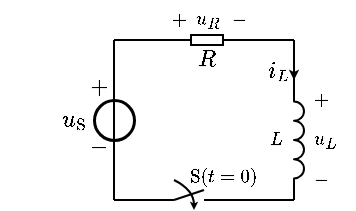 <mxfile version="17.2.1" type="device"><diagram id="GKFYhbHTQyAXwHbGks0D" name="第 1 页"><mxGraphModel dx="262" dy="190" grid="1" gridSize="5" guides="1" tooltips="1" connect="1" arrows="1" fold="1" page="1" pageScale="1" pageWidth="827" pageHeight="1169" math="1" shadow="0"><root><mxCell id="0"/><mxCell id="1" parent="0"/><mxCell id="8Bmr7UU7ZexVVD80fku--52" value="$$i_L$$" style="text;html=1;resizable=1;autosize=1;align=center;verticalAlign=middle;points=[];fillColor=none;strokeColor=none;rounded=0;fontSize=10;movable=1;rotatable=1;deletable=1;editable=1;connectable=0;" parent="1" vertex="1"><mxGeometry x="248" y="275" width="17" height="20" as="geometry"/></mxCell><mxCell id="8Bmr7UU7ZexVVD80fku--46" value="" style="pointerEvents=1;verticalLabelPosition=bottom;shadow=0;dashed=0;align=center;html=1;verticalAlign=top;shape=mxgraph.electrical.inductors.inductor_3;direction=south;deletable=1;fixDash=0;snapToPoint=0;comic=0;sketch=0;strokeWidth=1;" parent="1" vertex="1"><mxGeometry x="265" y="290" width="5" height="60" as="geometry"/></mxCell><mxCell id="jx14LvxWViafD4RgYP5I-6" value="$$L$$" style="text;html=1;align=center;verticalAlign=middle;resizable=1;points=[];autosize=1;strokeColor=none;fillColor=none;fontSize=8;movable=1;rotatable=1;deletable=1;editable=1;connectable=1;" parent="1" vertex="1"><mxGeometry x="250" y="312.5" width="11" height="15" as="geometry"/></mxCell><mxCell id="8Bmr7UU7ZexVVD80fku--3" value="$$R$$" style="text;html=1;resizable=1;autosize=1;align=center;verticalAlign=middle;points=[];fillColor=none;strokeColor=none;rounded=0;fontSize=10;movable=1;rotatable=1;deletable=1;editable=1;connectable=1;" parent="1" vertex="1"><mxGeometry x="213" y="270" width="15" height="20" as="geometry"/></mxCell><mxCell id="8Bmr7UU7ZexVVD80fku--4" value="" style="endArrow=none;html=1;rounded=0;fontSize=10;startSize=4;endSize=4;entryX=1;entryY=0.5;entryDx=0;entryDy=0;entryPerimeter=0;" parent="1" target="8Bmr7UU7ZexVVD80fku--5" edge="1"><mxGeometry width="50" height="50" relative="1" as="geometry"><mxPoint x="175" y="270" as="sourcePoint"/><mxPoint x="449.5" y="190.5" as="targetPoint"/></mxGeometry></mxCell><mxCell id="8Bmr7UU7ZexVVD80fku--5" value="" style="pointerEvents=1;verticalLabelPosition=bottom;shadow=0;dashed=0;align=center;html=1;verticalAlign=top;shape=mxgraph.electrical.resistors.resistor_1;fontSize=10;direction=west;" parent="1" vertex="1"><mxGeometry x="209" y="267.5" width="25" height="5" as="geometry"/></mxCell><mxCell id="8Bmr7UU7ZexVVD80fku--6" value="" style="endArrow=none;html=1;rounded=0;fontSize=10;startSize=4;endSize=4;exitX=0;exitY=0.5;exitDx=0;exitDy=0;exitPerimeter=0;" parent="1" source="8Bmr7UU7ZexVVD80fku--5" edge="1"><mxGeometry width="50" height="50" relative="1" as="geometry"><mxPoint x="412" y="175.5" as="sourcePoint"/><mxPoint x="265" y="270" as="targetPoint"/></mxGeometry></mxCell><mxCell id="8Bmr7UU7ZexVVD80fku--49" value="" style="endArrow=none;html=1;rounded=0;fontSize=8;startSize=3;endSize=1;strokeWidth=1;" parent="1" edge="1"><mxGeometry width="50" height="50" relative="1" as="geometry"><mxPoint x="265" y="290" as="sourcePoint"/><mxPoint x="265" y="270" as="targetPoint"/></mxGeometry></mxCell><mxCell id="8Bmr7UU7ZexVVD80fku--51" value="" style="endArrow=classic;html=1;rounded=0;fontSize=10;endSize=2;" parent="1" edge="1"><mxGeometry width="50" height="50" relative="1" as="geometry"><mxPoint x="265" y="280" as="sourcePoint"/><mxPoint x="265" y="290" as="targetPoint"/></mxGeometry></mxCell><mxCell id="zvIAaxhqo9_3CnLD2hQQ-7" value="$$u_R$$" style="text;html=1;align=center;verticalAlign=middle;resizable=1;points=[];autosize=1;strokeColor=none;fillColor=none;fontSize=8;movable=1;rotatable=1;deletable=1;editable=1;connectable=1;" parent="1" vertex="1"><mxGeometry x="213" y="250" width="17" height="20" as="geometry"/></mxCell><mxCell id="zvIAaxhqo9_3CnLD2hQQ-8" value="$$-$$" style="text;resizable=1;autosize=1;align=center;verticalAlign=middle;points=[];fillColor=none;strokeColor=none;rounded=0;html=1;imageAspect=1;noLabel=0;recursiveResize=1;expand=1;editable=1;movable=1;rotatable=1;deletable=1;connectable=0;comic=0;fontSize=8;" parent="1" vertex="1"><mxGeometry x="229" y="255" width="15" height="10" as="geometry"/></mxCell><mxCell id="zvIAaxhqo9_3CnLD2hQQ-9" value="$$+$$" style="text;html=1;resizable=1;autosize=1;align=center;verticalAlign=middle;points=[];fillColor=none;strokeColor=none;rounded=0;movable=1;rotatable=1;deletable=1;editable=1;connectable=0;fontSize=8;" parent="1" vertex="1"><mxGeometry x="199" y="255" width="15" height="10" as="geometry"/></mxCell><mxCell id="zvIAaxhqo9_3CnLD2hQQ-10" value="$$-$$" style="text;resizable=1;autosize=1;align=center;verticalAlign=middle;points=[];fillColor=none;strokeColor=none;rounded=0;html=1;imageAspect=1;noLabel=0;recursiveResize=1;expand=1;editable=1;movable=1;rotatable=1;deletable=1;connectable=0;comic=0;fontSize=10;" parent="1" vertex="1"><mxGeometry x="159.0" y="312.5" width="15" height="20" as="geometry"/></mxCell><mxCell id="zvIAaxhqo9_3CnLD2hQQ-11" value="$$+$$" style="text;html=1;resizable=1;autosize=1;align=center;verticalAlign=middle;points=[];fillColor=none;strokeColor=none;rounded=0;movable=1;rotatable=1;deletable=1;editable=1;connectable=0;fontSize=10;" parent="1" vertex="1"><mxGeometry x="159.0" y="283" width="15" height="20" as="geometry"/></mxCell><mxCell id="zvIAaxhqo9_3CnLD2hQQ-12" value="" style="ellipse;whiteSpace=wrap;html=1;aspect=fixed;labelBorderColor=none;fontSize=10;strokeColor=default;strokeWidth=1.5;fillColor=none;" parent="1" vertex="1"><mxGeometry x="165" y="300" width="20" height="20" as="geometry"/></mxCell><mxCell id="zvIAaxhqo9_3CnLD2hQQ-13" value="" style="endArrow=none;html=1;rounded=0;fontSize=10;startSize=4;endSize=4;" parent="1" edge="1"><mxGeometry width="50" height="50" relative="1" as="geometry"><mxPoint x="175" y="350" as="sourcePoint"/><mxPoint x="175" y="270" as="targetPoint"/></mxGeometry></mxCell><mxCell id="zvIAaxhqo9_3CnLD2hQQ-14" value="\(u_\mathrm{S}\)" style="text;html=1;resizable=1;autosize=1;align=center;verticalAlign=middle;points=[];fillColor=none;strokeColor=none;rounded=0;comic=0;movable=1;rotatable=1;deletable=1;editable=1;connectable=0;fontSize=10;" parent="1" vertex="1"><mxGeometry x="145" y="300" width="20" height="20" as="geometry"/></mxCell><mxCell id="zvIAaxhqo9_3CnLD2hQQ-15" value="$$+$$" style="text;html=1;resizable=1;autosize=1;align=center;verticalAlign=middle;points=[];fillColor=none;strokeColor=none;rounded=0;movable=1;rotatable=1;deletable=1;editable=1;connectable=0;fontSize=8;" parent="1" vertex="1"><mxGeometry x="270" y="295" width="15" height="10" as="geometry"/></mxCell><mxCell id="zvIAaxhqo9_3CnLD2hQQ-16" value="$$-$$" style="text;resizable=1;autosize=1;align=center;verticalAlign=middle;points=[];fillColor=none;strokeColor=none;rounded=0;html=1;imageAspect=1;noLabel=0;recursiveResize=1;expand=1;editable=1;movable=1;rotatable=1;deletable=1;connectable=0;comic=0;fontSize=8;" parent="1" vertex="1"><mxGeometry x="270" y="335" width="15" height="10" as="geometry"/></mxCell><mxCell id="zvIAaxhqo9_3CnLD2hQQ-17" value="$$u_L$$" style="text;html=1;align=center;verticalAlign=middle;resizable=1;points=[];autosize=1;strokeColor=none;fillColor=none;fontSize=8;movable=1;rotatable=1;deletable=1;editable=1;connectable=1;" parent="1" vertex="1"><mxGeometry x="270" y="310" width="19" height="20" as="geometry"/></mxCell><mxCell id="vRkOQJje6p8n8pdxDlxU-1" value="" style="endArrow=none;html=1;rounded=0;entryX=1;entryY=1;entryDx=0;entryDy=0;entryPerimeter=0;" edge="1" parent="1" target="8Bmr7UU7ZexVVD80fku--46"><mxGeometry width="50" height="50" relative="1" as="geometry"><mxPoint x="220" y="350" as="sourcePoint"/><mxPoint x="255" y="350" as="targetPoint"/></mxGeometry></mxCell><mxCell id="vRkOQJje6p8n8pdxDlxU-2" value="" style="endArrow=none;html=1;rounded=0;" edge="1" parent="1"><mxGeometry width="50" height="50" relative="1" as="geometry"><mxPoint x="175" y="350" as="sourcePoint"/><mxPoint x="205" y="350" as="targetPoint"/></mxGeometry></mxCell><mxCell id="vRkOQJje6p8n8pdxDlxU-3" value="" style="endArrow=none;html=1;rounded=0;" edge="1" parent="1"><mxGeometry width="50" height="50" relative="1" as="geometry"><mxPoint x="220" y="345" as="sourcePoint"/><mxPoint x="205" y="350" as="targetPoint"/></mxGeometry></mxCell><mxCell id="vRkOQJje6p8n8pdxDlxU-4" value="" style="curved=1;endArrow=none;html=1;rounded=0;endSize=1;startSize=1;startArrow=classic;startFill=1;endFill=0;" edge="1" parent="1"><mxGeometry width="50" height="50" relative="1" as="geometry"><mxPoint x="215" y="355" as="sourcePoint"/><mxPoint x="205" y="340" as="targetPoint"/><Array as="points"><mxPoint x="215" y="345"/></Array></mxGeometry></mxCell><mxCell id="vRkOQJje6p8n8pdxDlxU-5" value="&lt;font style=&quot;font-size: 8px&quot;&gt;$$\mathrm{S}(t=0)$$&lt;/font&gt;" style="text;html=1;align=center;verticalAlign=middle;resizable=1;points=[];autosize=1;strokeColor=none;fillColor=none;fontSize=8;movable=1;rotatable=1;deletable=1;editable=1;connectable=1;" vertex="1" parent="1"><mxGeometry x="210" y="330" width="38" height="15" as="geometry"/></mxCell></root></mxGraphModel></diagram></mxfile>